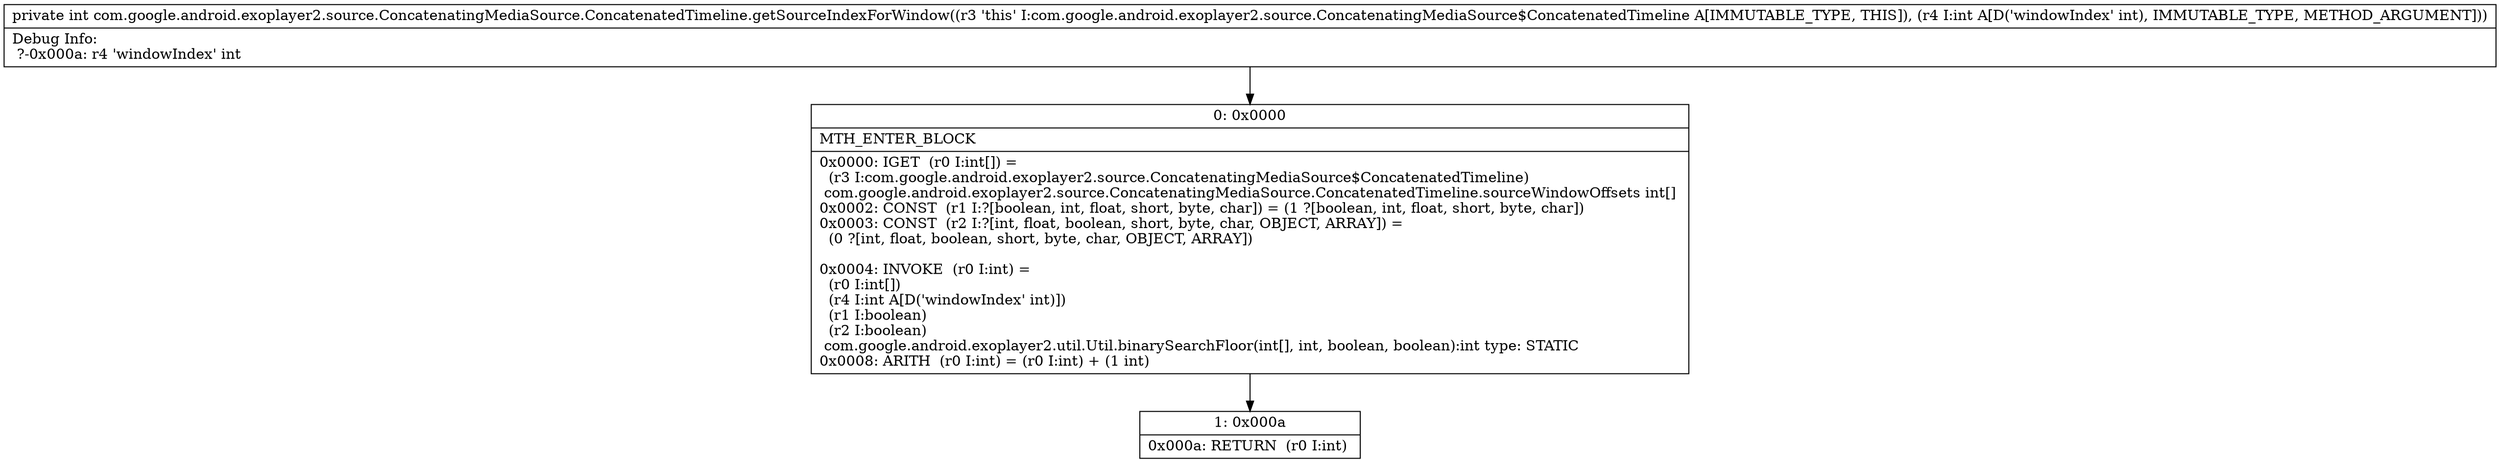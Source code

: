 digraph "CFG forcom.google.android.exoplayer2.source.ConcatenatingMediaSource.ConcatenatedTimeline.getSourceIndexForWindow(I)I" {
Node_0 [shape=record,label="{0\:\ 0x0000|MTH_ENTER_BLOCK\l|0x0000: IGET  (r0 I:int[]) = \l  (r3 I:com.google.android.exoplayer2.source.ConcatenatingMediaSource$ConcatenatedTimeline)\l com.google.android.exoplayer2.source.ConcatenatingMediaSource.ConcatenatedTimeline.sourceWindowOffsets int[] \l0x0002: CONST  (r1 I:?[boolean, int, float, short, byte, char]) = (1 ?[boolean, int, float, short, byte, char]) \l0x0003: CONST  (r2 I:?[int, float, boolean, short, byte, char, OBJECT, ARRAY]) = \l  (0 ?[int, float, boolean, short, byte, char, OBJECT, ARRAY])\l \l0x0004: INVOKE  (r0 I:int) = \l  (r0 I:int[])\l  (r4 I:int A[D('windowIndex' int)])\l  (r1 I:boolean)\l  (r2 I:boolean)\l com.google.android.exoplayer2.util.Util.binarySearchFloor(int[], int, boolean, boolean):int type: STATIC \l0x0008: ARITH  (r0 I:int) = (r0 I:int) + (1 int) \l}"];
Node_1 [shape=record,label="{1\:\ 0x000a|0x000a: RETURN  (r0 I:int) \l}"];
MethodNode[shape=record,label="{private int com.google.android.exoplayer2.source.ConcatenatingMediaSource.ConcatenatedTimeline.getSourceIndexForWindow((r3 'this' I:com.google.android.exoplayer2.source.ConcatenatingMediaSource$ConcatenatedTimeline A[IMMUTABLE_TYPE, THIS]), (r4 I:int A[D('windowIndex' int), IMMUTABLE_TYPE, METHOD_ARGUMENT]))  | Debug Info:\l  ?\-0x000a: r4 'windowIndex' int\l}"];
MethodNode -> Node_0;
Node_0 -> Node_1;
}

